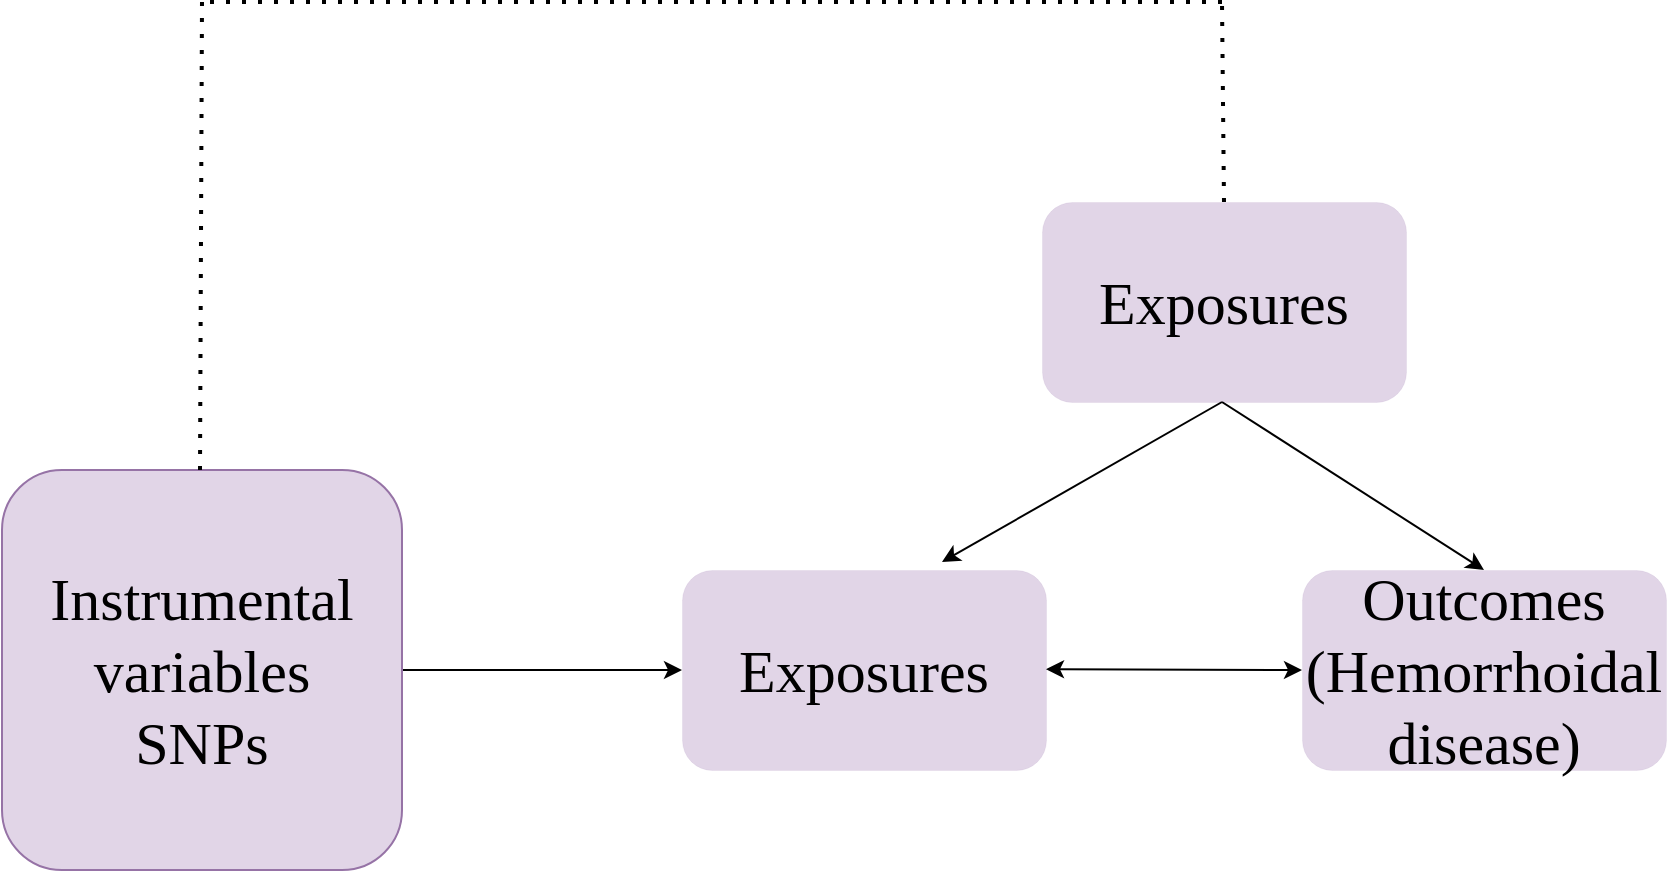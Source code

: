 <mxfile version="22.1.17" type="github" pages="2">
  <diagram name="Page-1" id="c7558073-3199-34d8-9f00-42111426c3f3">
    <mxGraphModel dx="1827" dy="1427" grid="1" gridSize="10" guides="1" tooltips="1" connect="1" arrows="1" fold="1" page="1" pageScale="1" pageWidth="1200" pageHeight="1600" background="none" math="0" shadow="0">
      <root>
        <mxCell id="0" />
        <mxCell id="1" parent="0" />
        <mxCell id="n3STBqGmthDvpHf1h-gc-106" style="edgeStyle=orthogonalEdgeStyle;rounded=0;orthogonalLoop=1;jettySize=auto;html=1;" edge="1" parent="1" source="n3STBqGmthDvpHf1h-gc-104">
          <mxGeometry relative="1" as="geometry">
            <mxPoint x="370.0" y="374" as="targetPoint" />
          </mxGeometry>
        </mxCell>
        <mxCell id="n3STBqGmthDvpHf1h-gc-104" value="&lt;font style=&quot;font-size: 30px;&quot;&gt;Instrumental&lt;br&gt;variables&lt;br&gt;SNPs&lt;br&gt;&lt;/font&gt;" style="whiteSpace=wrap;html=1;aspect=fixed;fillColor=#e1d5e7;strokeColor=#9673a6;rounded=1;fontFamily=Times New Roman;" vertex="1" parent="1">
          <mxGeometry x="30" y="274" width="200" height="200" as="geometry" />
        </mxCell>
        <mxCell id="n3STBqGmthDvpHf1h-gc-109" value="&lt;font style=&quot;font-size: 30px;&quot; face=&quot;Times New Roman&quot;&gt;Exposures&lt;br&gt;&lt;/font&gt;" style="whiteSpace=wrap;html=1;fillColor=#e1d5e7;strokeColor=#9673a6;shadow=0;rounded=1;glass=0;strokeWidth=0;perimeterSpacing=0;" vertex="1" parent="1">
          <mxGeometry x="370" y="324" width="182" height="100" as="geometry" />
        </mxCell>
        <mxCell id="n3STBqGmthDvpHf1h-gc-112" value="" style="endArrow=classic;startArrow=classic;html=1;rounded=0;entryX=0;entryY=0.5;entryDx=0;entryDy=0;" edge="1" parent="1" target="OSgwVG4x6NvS1gZyjeYc-1">
          <mxGeometry width="50" height="50" relative="1" as="geometry">
            <mxPoint x="552" y="373.57" as="sourcePoint" />
            <mxPoint x="670" y="374.19" as="targetPoint" />
          </mxGeometry>
        </mxCell>
        <mxCell id="OSgwVG4x6NvS1gZyjeYc-1" value="&lt;font style=&quot;font-size: 30px;&quot; face=&quot;Times New Roman&quot;&gt;Outcomes&lt;br&gt;(Hemorrhoidal disease)&lt;br&gt;&lt;/font&gt;" style="whiteSpace=wrap;html=1;fillColor=#e1d5e7;strokeColor=#9673a6;shadow=0;rounded=1;glass=0;strokeWidth=0;perimeterSpacing=0;" vertex="1" parent="1">
          <mxGeometry x="680" y="324" width="182" height="100" as="geometry" />
        </mxCell>
        <mxCell id="OSgwVG4x6NvS1gZyjeYc-2" value="&lt;font style=&quot;font-size: 30px;&quot; face=&quot;Times New Roman&quot;&gt;Exposures&lt;br&gt;&lt;/font&gt;" style="whiteSpace=wrap;html=1;fillColor=#e1d5e7;strokeColor=#9673a6;shadow=0;rounded=1;glass=0;strokeWidth=0;perimeterSpacing=0;" vertex="1" parent="1">
          <mxGeometry x="550" y="140" width="182" height="100" as="geometry" />
        </mxCell>
        <mxCell id="OSgwVG4x6NvS1gZyjeYc-5" value="" style="endArrow=none;dashed=1;html=1;dashPattern=1 3;strokeWidth=2;rounded=0;align=center;anchorPointDirection=1;snapToPoint=0;fixDash=0;" edge="1" parent="1">
          <mxGeometry width="50" height="50" relative="1" as="geometry">
            <mxPoint x="130" y="40" as="sourcePoint" />
            <mxPoint x="129" y="274" as="targetPoint" />
          </mxGeometry>
        </mxCell>
        <mxCell id="OSgwVG4x6NvS1gZyjeYc-7" value="" style="endArrow=none;dashed=1;html=1;dashPattern=1 3;strokeWidth=2;rounded=0;align=center;anchorPointDirection=1;snapToPoint=0;fixDash=0;" edge="1" parent="1">
          <mxGeometry width="50" height="50" relative="1" as="geometry">
            <mxPoint x="600" y="40" as="sourcePoint" />
            <mxPoint x="130" y="40" as="targetPoint" />
          </mxGeometry>
        </mxCell>
        <mxCell id="OSgwVG4x6NvS1gZyjeYc-8" value="" style="endArrow=none;dashed=1;html=1;dashPattern=1 3;strokeWidth=2;rounded=0;align=center;anchorPointDirection=1;snapToPoint=0;fixDash=0;" edge="1" parent="1">
          <mxGeometry width="50" height="50" relative="1" as="geometry">
            <mxPoint x="640" y="40" as="sourcePoint" />
            <mxPoint x="600" y="40" as="targetPoint" />
          </mxGeometry>
        </mxCell>
        <mxCell id="OSgwVG4x6NvS1gZyjeYc-9" value="" style="endArrow=none;dashed=1;html=1;dashPattern=1 3;strokeWidth=2;rounded=0;align=center;anchorPointDirection=1;snapToPoint=0;fixDash=0;exitX=0.5;exitY=0;exitDx=0;exitDy=0;" edge="1" parent="1" source="OSgwVG4x6NvS1gZyjeYc-2">
          <mxGeometry width="50" height="50" relative="1" as="geometry">
            <mxPoint x="640" y="120" as="sourcePoint" />
            <mxPoint x="640" y="40" as="targetPoint" />
          </mxGeometry>
        </mxCell>
        <mxCell id="OSgwVG4x6NvS1gZyjeYc-10" value="" style="endArrow=classic;html=1;rounded=0;" edge="1" parent="1">
          <mxGeometry width="50" height="50" relative="1" as="geometry">
            <mxPoint x="640" y="240" as="sourcePoint" />
            <mxPoint x="500" y="320" as="targetPoint" />
          </mxGeometry>
        </mxCell>
        <mxCell id="OSgwVG4x6NvS1gZyjeYc-11" value="" style="endArrow=classic;html=1;rounded=0;entryX=0.5;entryY=0;entryDx=0;entryDy=0;" edge="1" parent="1" target="OSgwVG4x6NvS1gZyjeYc-1">
          <mxGeometry width="50" height="50" relative="1" as="geometry">
            <mxPoint x="640" y="240" as="sourcePoint" />
            <mxPoint x="710" y="306" as="targetPoint" />
          </mxGeometry>
        </mxCell>
      </root>
    </mxGraphModel>
  </diagram>
  <diagram id="1qIgBPW-G-O9hSjA5nVU" name="第 2 页">
    <mxGraphModel dx="1005" dy="785" grid="1" gridSize="10" guides="1" tooltips="1" connect="1" arrows="1" fold="1" page="1" pageScale="1" pageWidth="827" pageHeight="1169" math="0" shadow="0">
      <root>
        <mxCell id="0" />
        <mxCell id="1" parent="0" />
      </root>
    </mxGraphModel>
  </diagram>
</mxfile>
